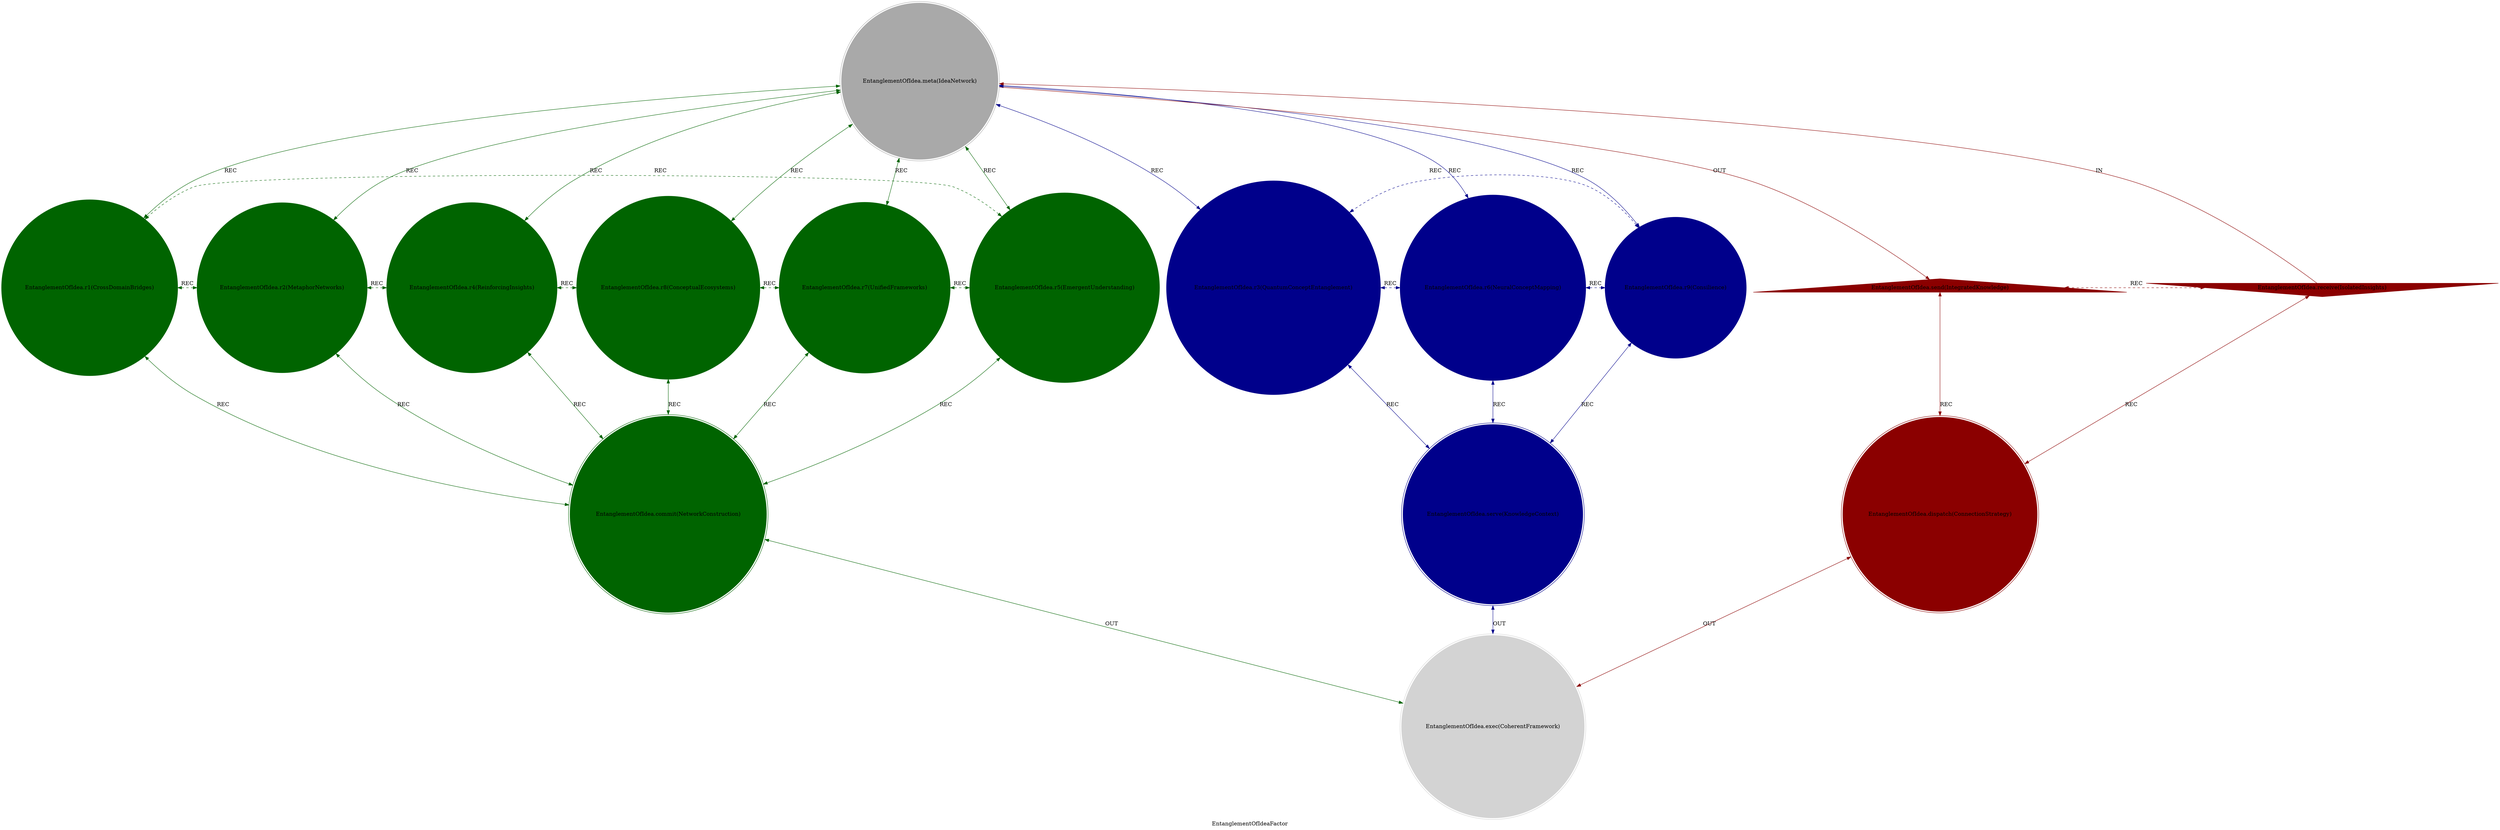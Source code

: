 strict digraph EntanglementOfIdeaFactor {
    style = filled;
    color = lightgray;
    node [shape = circle; style = filled; color = lightgreen;];
    edge [color = darkgray;];
    label = "EntanglementOfIdeaFactor";
    comment = "The interconnected web of cross-pollinating concepts. The state where individual ideas have woven themselves into a coherent tapestry of understanding—where insights reinforce each other, metaphors cross domains, and knowledge becomes an integrated network rather than isolated fragments.";
    
    spark_0_entanglement_t [label = "EntanglementOfIdea.meta(IdeaNetwork)";comment = "Abstract: The Principle of Conceptual Coherence. The meta-pattern that ideas naturally form interconnected networks—the parent of all theoretical frameworks, interdisciplinary bridges, and unified understanding systems.";shape = doublecircle;color = darkgray;];
    spark_1_entanglement_t [label = "EntanglementOfIdea.r1(CrossDomainBridges)";comment = "Initiation: The Interdisciplinary Connections. The creation of pathways between different knowledge domains—physics informing biology, mathematics illuminating philosophy, art enriching science through shared patterns.";color = darkgreen;];
    spark_2_entanglement_t [label = "EntanglementOfIdea.r2(MetaphorNetworks)";comment = "Response: The Web of Analogies. The interconnected system of metaphors that link disparate concepts—'life as computation', 'universe as information', 'mind as ecosystem' forming a coherent analogical framework.";color = darkgreen;];
    spark_4_entanglement_t [label = "EntanglementOfIdea.r4(ReinforcingInsights)";comment = "Integration: The Mutual Validation. The phenomenon where discoveries in different fields unexpectedly support and illuminate each other—quantum mechanics validating information theory, complexity theory enriching consciousness studies.";color = darkgreen;];
    spark_8_entanglement_t [label = "EntanglementOfIdea.r8(ConceptualEcosystems)";comment = "Reflection: The Living Knowledge Networks. The emergent behavior of idea networks that resemble ecological systems—concepts competing, cooperating, evolving, and forming stable intellectual ecosystems.";color = darkgreen;];
    spark_7_entanglement_t [label = "EntanglementOfIdea.r7(UnifiedFrameworks)";comment = "Consolidation: The Integrated Understanding. The creation of comprehensive systems that encompass multiple domains—category theory unifying mathematics, information theory bridging physics and computation, Sparklet connecting science and fantasy.";color = darkgreen;];
    spark_5_entanglement_t [label = "EntanglementOfIdea.r5(EmergentUnderstanding)";comment = "Propagation: The Holistic Insight. The comprehension that emerges from the network itself—understanding that transcends individual components, seeing the forest rather than just the trees of knowledge.";color = darkgreen;];
    spark_3_entanglement_t [label = "EntanglementOfIdea.r3(QuantumConceptEntanglement)";comment = "Thesis: The Non-Local Idea Connections. The phenomenon where understanding one concept instantly illuminates another distant concept—the EPR paradox of thought where correlated insights span knowledge domains.";color = darkblue;];
    spark_6_entanglement_t [label = "EntanglementOfIdea.r6(NeuralConceptMapping)";comment = "Antithesis: The Biological Implementation. The physical manifestation of idea networks in brain connectivity—neural pathways that encode conceptual relationships, synaptic weights representing association strengths.";color = darkblue;];
    spark_9_entanglement_t [label = "EntanglementOfIdea.r9(Consilience)";comment = "Synthesis: The Unity of Knowledge. The principle that evidence from independent, unrelated sources can converge to strong conclusions—the interlocking of different disciplines to form a unified understanding of reality.";color = darkblue;];
    spark_a_entanglement_t [label = "EntanglementOfIdea.receive(IsolatedInsights)";comment = "Potential: The Fragmented Understanding. Individual ideas, separate theories, and domain-specific knowledge awaiting integration into a coherent network of understanding.";shape = invtriangle;color = darkred;];
    spark_b_entanglement_t [label = "EntanglementOfIdea.send(IntegratedKnowledge)";comment = "Manifest: The Coherent Worldview. The mature network of interconnected ideas—theories that support each other, metaphors that illuminate across domains, and understanding that spans disciplinary boundaries.";shape = triangle;color = darkred;];
    spark_c_entanglement_t [label = "EntanglementOfIdea.dispatch(ConnectionStrategy)";comment = "Why-Who: The Bridge Building Method. The approach to creating interdisciplinary connections—metaphorical mapping, formal analogies, or shared mathematical structures as linking mechanisms.";shape = doublecircle;color = darkred;];
    spark_d_entanglement_t [label = "EntanglementOfIdea.commit(NetworkConstruction)";comment = "What-How: The Integration Technique. The specific methods for building conceptual networks—mind mapping, cross-domain analogy development, or formal category-theoretic bridges.";shape = doublecircle;color = darkgreen;];
    spark_e_entanglement_t [label = "EntanglementOfIdea.serve(KnowledgeContext)";comment = "When-Where: The Intellectual Ecosystem. The specific cultural, historical, and disciplinary context where idea entanglement occurs—scientific revolutions, philosophical syntheses, or educational frameworks.";shape = doublecircle;color = darkblue;];
    spark_f_entanglement_t [label = "EntanglementOfIdea.exec(CoherentFramework)";comment = "Which-Closure: The Achieved Integration. The finished network of entangled ideas—a complete theoretical framework, a unified worldview, or an interdisciplinary synthesis ready for application.";shape = doublecircle;color = lightgray;];
    
    spark_a_entanglement_t -> spark_0_entanglement_t [label = "IN"; comment = "Isolated insights enter the idea network"; color = darkred; constraint = false;];
    spark_0_entanglement_t -> spark_b_entanglement_t [label = "OUT"; comment = "Idea network generates integrated knowledge"; color = darkred;];
    spark_0_entanglement_t -> spark_3_entanglement_t [label = "REC"; comment = "Idea network exhibits quantum-like entanglement"; color = darkblue; dir = both;];
    spark_0_entanglement_t -> spark_6_entanglement_t [label = "REC"; comment = "Idea network maps to neural connectivity"; color = darkblue; dir = both;];
    spark_0_entanglement_t -> spark_9_entanglement_t [label = "REC"; comment = "Idea network achieves consilience"; color = darkblue; dir = both;];
    spark_0_entanglement_t -> spark_1_entanglement_t [label = "REC"; comment = "Idea network builds cross-domain bridges"; color = darkgreen; dir = both;];
    spark_0_entanglement_t -> spark_2_entanglement_t [label = "REC"; comment = "Idea network weaves metaphor networks"; color = darkgreen; dir = both;];
    spark_0_entanglement_t -> spark_4_entanglement_t [label = "REC"; comment = "Idea network creates reinforcing insights"; color = darkgreen; dir = both;];
    spark_0_entanglement_t -> spark_8_entanglement_t [label = "REC"; comment = "Idea network forms conceptual ecosystems"; color = darkgreen; dir = both;];
    spark_0_entanglement_t -> spark_7_entanglement_t [label = "REC"; comment = "Idea network develops unified frameworks"; color = darkgreen; dir = both;];
    spark_0_entanglement_t -> spark_5_entanglement_t [label = "REC"; comment = "Idea network enables emergent understanding"; color = darkgreen; dir = both;];
    
    spark_a_entanglement_t -> spark_c_entanglement_t [label = "REC"; comment = "Isolated insights suggest connection strategies"; color = darkred; dir = both;];
    spark_b_entanglement_t -> spark_c_entanglement_t [label = "REC"; comment = "Integrated knowledge validates connection methods"; color = darkred; dir = both;];
    spark_1_entanglement_t -> spark_d_entanglement_t [label = "REC"; comment = "Cross-domain bridges require construction techniques"; color = darkgreen; dir = both;];
    spark_2_entanglement_t -> spark_d_entanglement_t [label = "REC"; comment = "Metaphor networks need systematic development"; color = darkgreen; dir = both;];
    spark_4_entanglement_t -> spark_d_entanglement_t [label = "REC"; comment = "Reinforcing insights guide network building"; color = darkgreen; dir = both;];
    spark_8_entanglement_t -> spark_d_entanglement_t [label = "REC"; comment = "Conceptual ecosystems emerge from careful construction"; color = darkgreen; dir = both;];
    spark_7_entanglement_t -> spark_d_entanglement_t [label = "REC"; comment = "Unified frameworks demand integration methods"; color = darkgreen; dir = both;];
    spark_5_entanglement_t -> spark_d_entanglement_t [label = "REC"; comment = "Emergent understanding informs network design"; color = darkgreen; dir = both;];
    spark_3_entanglement_t -> spark_e_entanglement_t [label = "REC"; comment = "Quantum concept entanglement operates in specific contexts"; color = darkblue; dir = both;];
    spark_6_entanglement_t -> spark_e_entanglement_t [label = "REC"; comment = "Neural concept mapping depends on cognitive contexts"; color = darkblue; dir = both;];
    spark_9_entanglement_t -> spark_e_entanglement_t [label = "REC"; comment = "Consilience appears in mature knowledge ecosystems"; color = darkblue; dir = both;];
    
    spark_1_entanglement_t -> spark_2_entanglement_t [label = "REC"; comment = "Cross-domain bridges naturally form metaphor networks"; color = darkgreen; dir = both; style = dashed; constraint = false;];
    spark_2_entanglement_t -> spark_4_entanglement_t [label = "REC"; comment = "Metaphor networks create reinforcing insights"; color = darkgreen; dir = both; style = dashed; constraint = false;];
    spark_4_entanglement_t -> spark_8_entanglement_t [label = "REC"; comment = "Reinforcing insights build conceptual ecosystems"; color = darkgreen; dir = both; style = dashed; constraint = false;];
    spark_8_entanglement_t -> spark_7_entanglement_t [label = "REC"; comment = "Conceptual ecosystems evolve into unified frameworks"; color = darkgreen; dir = both; style = dashed; constraint = false;];
    spark_7_entanglement_t -> spark_5_entanglement_t [label = "REC"; comment = "Unified frameworks enable emergent understanding"; color = darkgreen; dir = both; style = dashed; constraint = false;];
    spark_5_entanglement_t -> spark_1_entanglement_t [label = "REC"; comment = "Emergent understanding reveals new cross-domain bridges"; color = darkgreen; dir = both; style = dashed; constraint = false;];
    spark_3_entanglement_t -> spark_6_entanglement_t [label = "REC"; comment = "Quantum concept entanglement suggests neural mechanisms"; color = darkblue; dir = both; style = dashed; constraint = false;];
    spark_6_entanglement_t -> spark_9_entanglement_t [label = "REC"; comment = "Neural concept mapping enables consilience"; color = darkblue; dir = both; style = dashed; constraint = false;];
    spark_9_entanglement_t -> spark_3_entanglement_t [label = "REC"; comment = "Consilience creates quantum-like idea correlations"; color = darkblue; dir = both; style = dashed; constraint = false;];
    spark_a_entanglement_t -> spark_b_entanglement_t [label = "REC"; comment = "Isolated insights naturally entangle into integrated knowledge"; color = darkred; dir = both; style = dashed; constraint = false;];
    
    spark_c_entanglement_t -> spark_f_entanglement_t [label = "OUT"; comment = "Connection strategies yield coherent frameworks"; color = darkred; dir = both;];
    spark_d_entanglement_t -> spark_f_entanglement_t [label = "OUT"; comment = "Network construction creates integrated systems"; color = darkgreen; dir = both;];
    spark_e_entanglement_t -> spark_f_entanglement_t [label = "OUT"; comment = "Knowledge contexts shape final framework form"; color = darkblue; dir = both;];
}